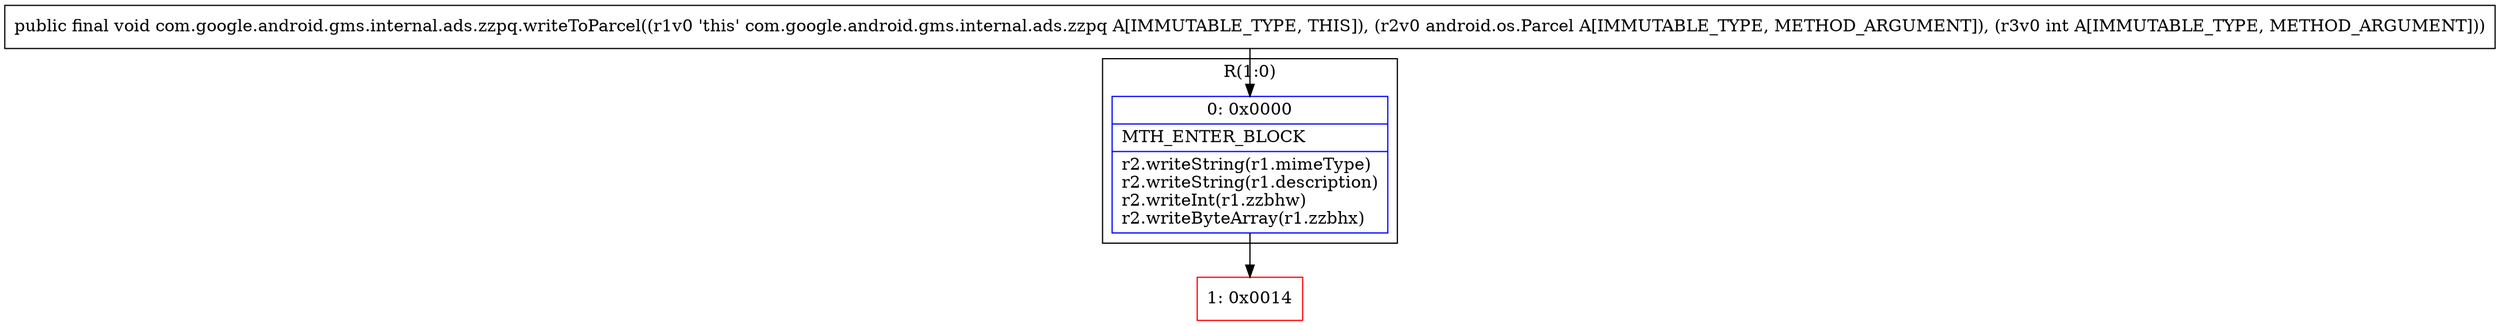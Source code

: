 digraph "CFG forcom.google.android.gms.internal.ads.zzpq.writeToParcel(Landroid\/os\/Parcel;I)V" {
subgraph cluster_Region_206615407 {
label = "R(1:0)";
node [shape=record,color=blue];
Node_0 [shape=record,label="{0\:\ 0x0000|MTH_ENTER_BLOCK\l|r2.writeString(r1.mimeType)\lr2.writeString(r1.description)\lr2.writeInt(r1.zzbhw)\lr2.writeByteArray(r1.zzbhx)\l}"];
}
Node_1 [shape=record,color=red,label="{1\:\ 0x0014}"];
MethodNode[shape=record,label="{public final void com.google.android.gms.internal.ads.zzpq.writeToParcel((r1v0 'this' com.google.android.gms.internal.ads.zzpq A[IMMUTABLE_TYPE, THIS]), (r2v0 android.os.Parcel A[IMMUTABLE_TYPE, METHOD_ARGUMENT]), (r3v0 int A[IMMUTABLE_TYPE, METHOD_ARGUMENT])) }"];
MethodNode -> Node_0;
Node_0 -> Node_1;
}

